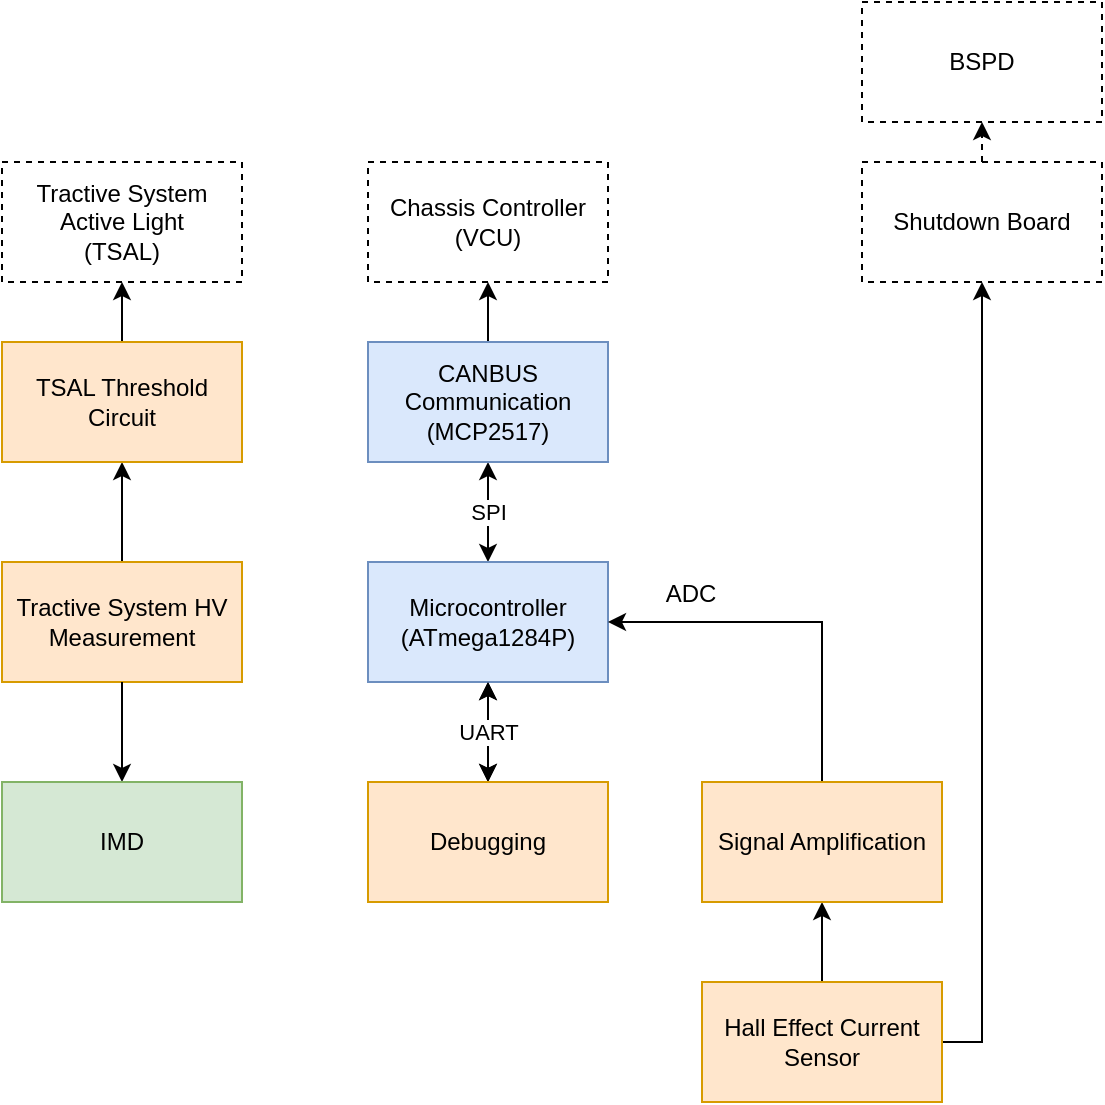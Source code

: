 <mxfile version="12.6.2" type="github">
  <diagram id="PG-wzyMNiOOBJHvKIpx8" name="Page-1">
    <mxGraphModel dx="1422" dy="804" grid="1" gridSize="10" guides="1" tooltips="1" connect="1" arrows="1" fold="1" page="1" pageScale="1" pageWidth="827" pageHeight="1169" math="0" shadow="0">
      <root>
        <mxCell id="0"/>
        <mxCell id="1" parent="0"/>
        <mxCell id="nYhgYzYihR5nlsXMgj1n-14" value="SPI" style="edgeStyle=orthogonalEdgeStyle;rounded=0;orthogonalLoop=1;jettySize=auto;html=1;exitX=0.5;exitY=0;exitDx=0;exitDy=0;entryX=0.5;entryY=1;entryDx=0;entryDy=0;startArrow=classic;startFill=1;" edge="1" parent="1" source="nYhgYzYihR5nlsXMgj1n-1" target="nYhgYzYihR5nlsXMgj1n-9">
          <mxGeometry relative="1" as="geometry"/>
        </mxCell>
        <mxCell id="nYhgYzYihR5nlsXMgj1n-27" style="edgeStyle=orthogonalEdgeStyle;rounded=0;orthogonalLoop=1;jettySize=auto;html=1;exitX=0.5;exitY=1;exitDx=0;exitDy=0;entryX=0.5;entryY=0;entryDx=0;entryDy=0;startArrow=classic;startFill=1;" edge="1" parent="1" source="nYhgYzYihR5nlsXMgj1n-1" target="nYhgYzYihR5nlsXMgj1n-26">
          <mxGeometry relative="1" as="geometry"/>
        </mxCell>
        <mxCell id="nYhgYzYihR5nlsXMgj1n-1" value="Microcontroller&lt;br&gt;(ATmega1284P)" style="rounded=0;whiteSpace=wrap;html=1;fillColor=#dae8fc;strokeColor=#6c8ebf;" vertex="1" parent="1">
          <mxGeometry x="343" y="560" width="120" height="60" as="geometry"/>
        </mxCell>
        <mxCell id="nYhgYzYihR5nlsXMgj1n-5" style="edgeStyle=orthogonalEdgeStyle;rounded=0;orthogonalLoop=1;jettySize=auto;html=1;exitX=1;exitY=0.5;exitDx=0;exitDy=0;entryX=0.5;entryY=1;entryDx=0;entryDy=0;" edge="1" parent="1" source="nYhgYzYihR5nlsXMgj1n-2" target="nYhgYzYihR5nlsXMgj1n-4">
          <mxGeometry relative="1" as="geometry"/>
        </mxCell>
        <mxCell id="nYhgYzYihR5nlsXMgj1n-6" style="edgeStyle=orthogonalEdgeStyle;rounded=0;orthogonalLoop=1;jettySize=auto;html=1;exitX=0.5;exitY=0;exitDx=0;exitDy=0;entryX=0.5;entryY=1;entryDx=0;entryDy=0;" edge="1" parent="1" source="nYhgYzYihR5nlsXMgj1n-2" target="nYhgYzYihR5nlsXMgj1n-3">
          <mxGeometry relative="1" as="geometry"/>
        </mxCell>
        <mxCell id="nYhgYzYihR5nlsXMgj1n-2" value="Hall Effect Current Sensor" style="rounded=0;whiteSpace=wrap;html=1;fillColor=#ffe6cc;strokeColor=#d79b00;" vertex="1" parent="1">
          <mxGeometry x="510" y="770" width="120" height="60" as="geometry"/>
        </mxCell>
        <mxCell id="nYhgYzYihR5nlsXMgj1n-7" style="edgeStyle=orthogonalEdgeStyle;rounded=0;orthogonalLoop=1;jettySize=auto;html=1;exitX=0.5;exitY=0;exitDx=0;exitDy=0;entryX=1;entryY=0.5;entryDx=0;entryDy=0;" edge="1" parent="1" source="nYhgYzYihR5nlsXMgj1n-3" target="nYhgYzYihR5nlsXMgj1n-1">
          <mxGeometry relative="1" as="geometry"/>
        </mxCell>
        <mxCell id="nYhgYzYihR5nlsXMgj1n-8" value="ADC" style="text;html=1;align=center;verticalAlign=middle;resizable=0;points=[];labelBackgroundColor=#ffffff;" vertex="1" connectable="0" parent="nYhgYzYihR5nlsXMgj1n-7">
          <mxGeometry x="-0.363" y="33" relative="1" as="geometry">
            <mxPoint x="-33" y="-35" as="offset"/>
          </mxGeometry>
        </mxCell>
        <mxCell id="nYhgYzYihR5nlsXMgj1n-3" value="Signal Amplification" style="rounded=0;whiteSpace=wrap;html=1;fillColor=#ffe6cc;strokeColor=#d79b00;" vertex="1" parent="1">
          <mxGeometry x="510" y="670" width="120" height="60" as="geometry"/>
        </mxCell>
        <mxCell id="nYhgYzYihR5nlsXMgj1n-13" style="edgeStyle=orthogonalEdgeStyle;rounded=0;orthogonalLoop=1;jettySize=auto;html=1;exitX=0.5;exitY=0;exitDx=0;exitDy=0;entryX=0.5;entryY=1;entryDx=0;entryDy=0;dashed=1;" edge="1" parent="1" source="nYhgYzYihR5nlsXMgj1n-4" target="nYhgYzYihR5nlsXMgj1n-12">
          <mxGeometry relative="1" as="geometry"/>
        </mxCell>
        <mxCell id="nYhgYzYihR5nlsXMgj1n-4" value="Shutdown Board" style="rounded=0;whiteSpace=wrap;html=1;dashed=1;" vertex="1" parent="1">
          <mxGeometry x="590" y="360" width="120" height="60" as="geometry"/>
        </mxCell>
        <mxCell id="nYhgYzYihR5nlsXMgj1n-21" style="edgeStyle=orthogonalEdgeStyle;rounded=0;orthogonalLoop=1;jettySize=auto;html=1;exitX=0.5;exitY=0;exitDx=0;exitDy=0;entryX=0.5;entryY=1;entryDx=0;entryDy=0;startArrow=none;startFill=0;" edge="1" parent="1" source="nYhgYzYihR5nlsXMgj1n-9" target="nYhgYzYihR5nlsXMgj1n-20">
          <mxGeometry relative="1" as="geometry"/>
        </mxCell>
        <mxCell id="nYhgYzYihR5nlsXMgj1n-9" value="CANBUS Communication&lt;br&gt;(MCP2517)" style="rounded=0;whiteSpace=wrap;html=1;fillColor=#dae8fc;strokeColor=#6c8ebf;" vertex="1" parent="1">
          <mxGeometry x="343" y="450" width="120" height="60" as="geometry"/>
        </mxCell>
        <mxCell id="nYhgYzYihR5nlsXMgj1n-15" style="edgeStyle=orthogonalEdgeStyle;rounded=0;orthogonalLoop=1;jettySize=auto;html=1;exitX=0.5;exitY=0;exitDx=0;exitDy=0;entryX=0.5;entryY=1;entryDx=0;entryDy=0;startArrow=none;startFill=0;" edge="1" parent="1" source="nYhgYzYihR5nlsXMgj1n-10" target="nYhgYzYihR5nlsXMgj1n-11">
          <mxGeometry relative="1" as="geometry"/>
        </mxCell>
        <mxCell id="nYhgYzYihR5nlsXMgj1n-10" value="Tractive System HV Measurement" style="rounded=0;whiteSpace=wrap;html=1;fillColor=#ffe6cc;strokeColor=#d79b00;" vertex="1" parent="1">
          <mxGeometry x="160" y="560" width="120" height="60" as="geometry"/>
        </mxCell>
        <mxCell id="nYhgYzYihR5nlsXMgj1n-17" style="edgeStyle=orthogonalEdgeStyle;rounded=0;orthogonalLoop=1;jettySize=auto;html=1;exitX=0.5;exitY=0;exitDx=0;exitDy=0;entryX=0.5;entryY=1;entryDx=0;entryDy=0;startArrow=none;startFill=0;" edge="1" parent="1" source="nYhgYzYihR5nlsXMgj1n-11" target="nYhgYzYihR5nlsXMgj1n-16">
          <mxGeometry relative="1" as="geometry"/>
        </mxCell>
        <mxCell id="nYhgYzYihR5nlsXMgj1n-11" value="TSAL Threshold Circuit" style="rounded=0;whiteSpace=wrap;html=1;fillColor=#ffe6cc;strokeColor=#d79b00;" vertex="1" parent="1">
          <mxGeometry x="160" y="450" width="120" height="60" as="geometry"/>
        </mxCell>
        <mxCell id="nYhgYzYihR5nlsXMgj1n-12" value="BSPD" style="rounded=0;whiteSpace=wrap;html=1;dashed=1;" vertex="1" parent="1">
          <mxGeometry x="590" y="280" width="120" height="60" as="geometry"/>
        </mxCell>
        <mxCell id="nYhgYzYihR5nlsXMgj1n-16" value="Tractive System Active Light&lt;br&gt;(TSAL)" style="rounded=0;whiteSpace=wrap;html=1;dashed=1;" vertex="1" parent="1">
          <mxGeometry x="160" y="360" width="120" height="60" as="geometry"/>
        </mxCell>
        <mxCell id="nYhgYzYihR5nlsXMgj1n-20" value="Chassis Controller&lt;br&gt;(VCU)" style="rounded=1;whiteSpace=wrap;html=1;dashed=1;arcSize=0;" vertex="1" parent="1">
          <mxGeometry x="343" y="360" width="120" height="60" as="geometry"/>
        </mxCell>
        <mxCell id="nYhgYzYihR5nlsXMgj1n-31" style="edgeStyle=orthogonalEdgeStyle;rounded=0;orthogonalLoop=1;jettySize=auto;html=1;exitX=0.5;exitY=0;exitDx=0;exitDy=0;entryX=0.5;entryY=1;entryDx=0;entryDy=0;startArrow=classic;startFill=1;endArrow=none;endFill=0;" edge="1" parent="1" source="nYhgYzYihR5nlsXMgj1n-23" target="nYhgYzYihR5nlsXMgj1n-10">
          <mxGeometry relative="1" as="geometry"/>
        </mxCell>
        <mxCell id="nYhgYzYihR5nlsXMgj1n-23" value="IMD" style="rounded=0;whiteSpace=wrap;html=1;fillColor=#d5e8d4;strokeColor=#82b366;" vertex="1" parent="1">
          <mxGeometry x="160" y="670" width="120" height="60" as="geometry"/>
        </mxCell>
        <mxCell id="nYhgYzYihR5nlsXMgj1n-28" value="UART" style="edgeStyle=orthogonalEdgeStyle;rounded=0;orthogonalLoop=1;jettySize=auto;html=1;startArrow=classic;startFill=1;" edge="1" parent="1" source="nYhgYzYihR5nlsXMgj1n-26" target="nYhgYzYihR5nlsXMgj1n-1">
          <mxGeometry relative="1" as="geometry"/>
        </mxCell>
        <mxCell id="nYhgYzYihR5nlsXMgj1n-26" value="Debugging" style="rounded=0;whiteSpace=wrap;html=1;fillColor=#ffe6cc;strokeColor=#d79b00;" vertex="1" parent="1">
          <mxGeometry x="343" y="670" width="120" height="60" as="geometry"/>
        </mxCell>
      </root>
    </mxGraphModel>
  </diagram>
</mxfile>
